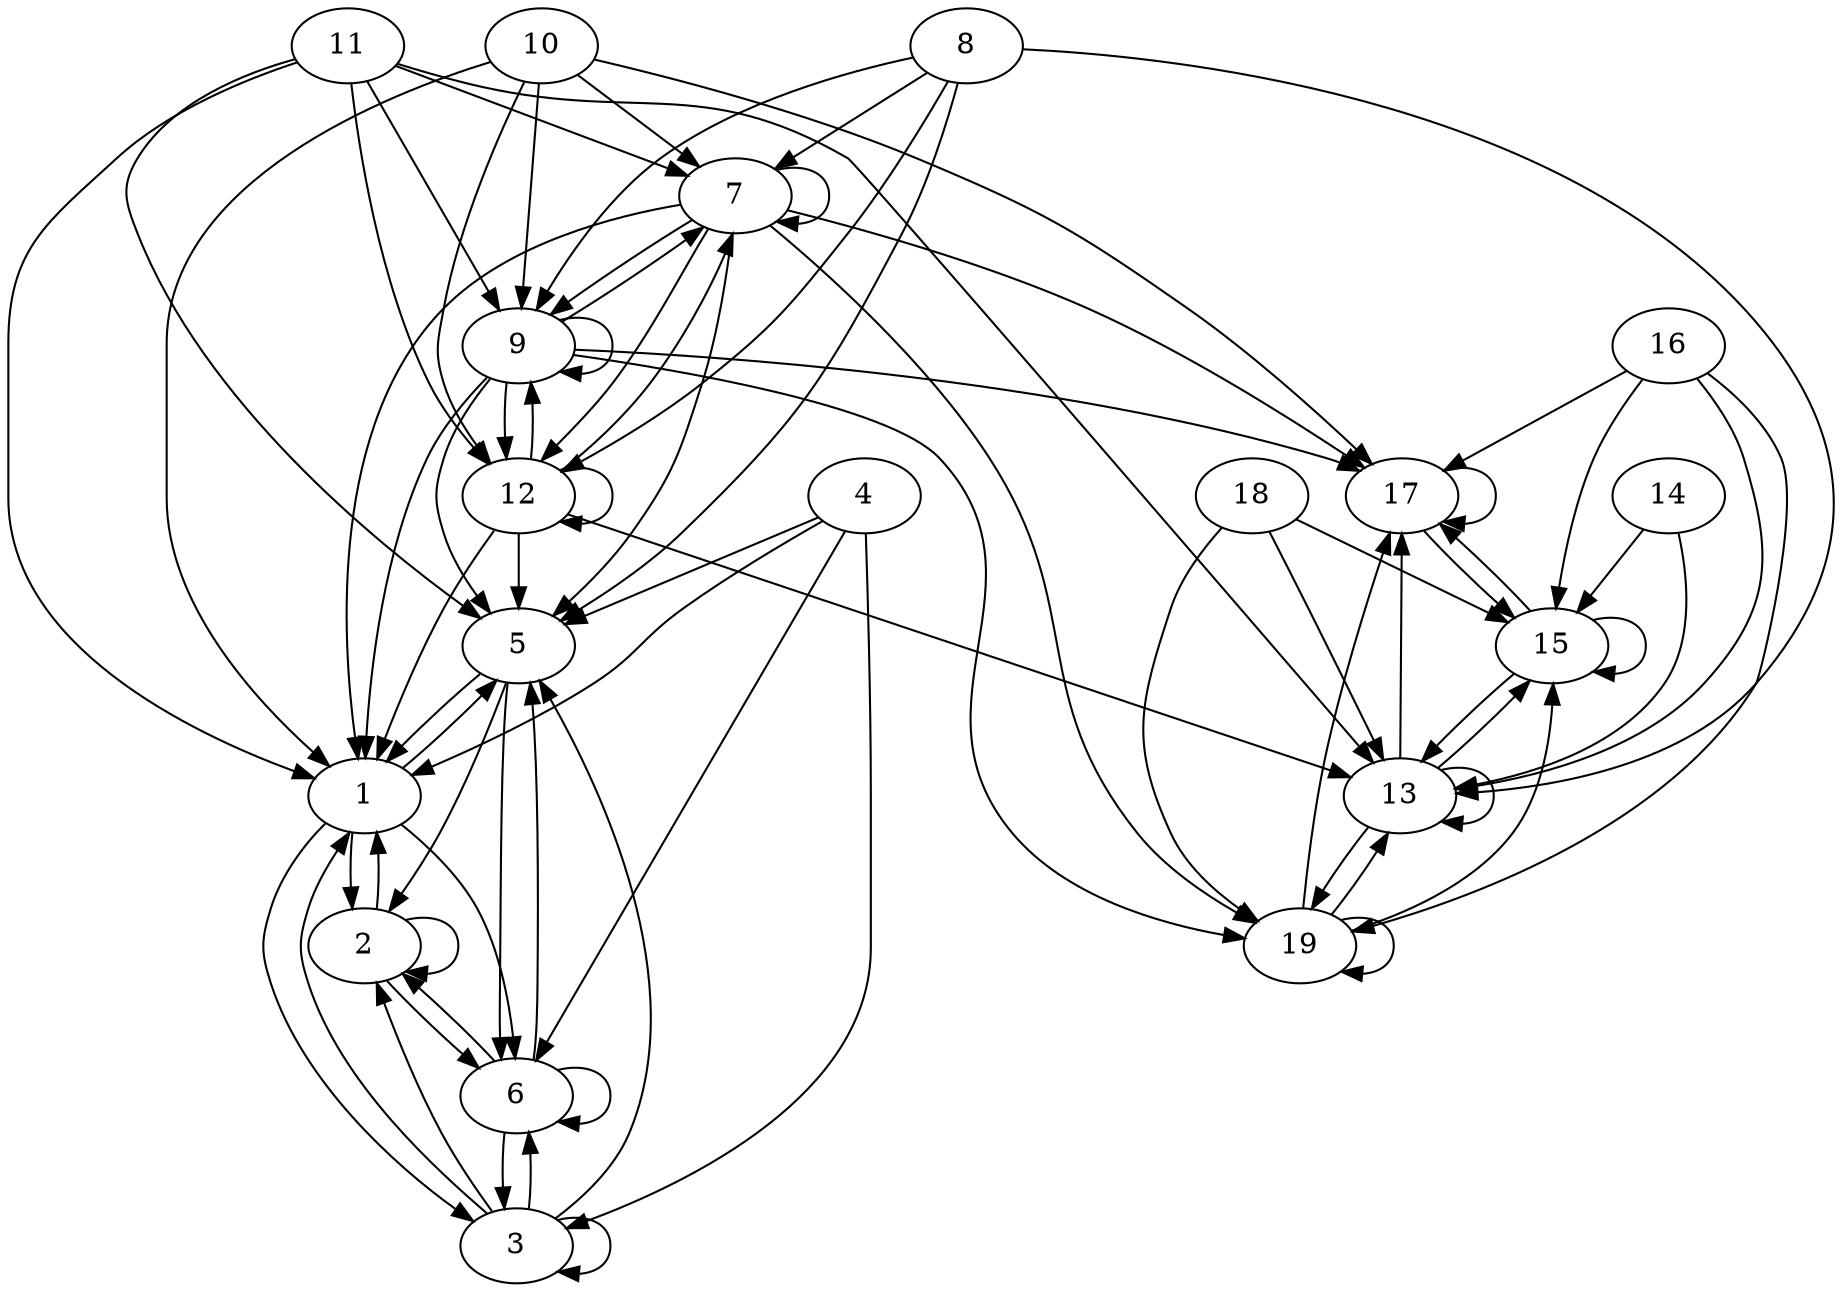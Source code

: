 strict digraph G {
    8 -> 7; 9 -> 7; 10 -> 7;
    10 -> 7; 11 -> 7; 12 -> 7;
    11 -> 7; 8 -> 7; 12 -> 7;
    7 -> 7; 9 -> 7; 11 -> 7;
    10 -> 9; 8 -> 9; 7 -> 9;
    12 -> 9; 9 -> 9; 9 -> 9;
    7 -> 9; 7 -> 9; 11 -> 9;
    12 -> 9; 10 -> 9; 8 -> 9;
    9 -> 12; 12 -> 12; 12 -> 12;
    8 -> 12; 7 -> 12; 7 -> 12;
    11 -> 12; 7 -> 12; 7 -> 12;
    10 -> 12; 8 -> 12; 10 -> 12;
    7 -> 1; 9 -> 1; 2 -> 1;
    3 -> 1; 12 -> 1; 5 -> 1;
    7 -> 1; 4 -> 1; 11 -> 1;
    10 -> 1; 5 -> 1; 7 -> 1;
    8 -> 5; 9 -> 5; 1 -> 5;
    6 -> 5; 8 -> 5; 3 -> 5;
    12 -> 5; 7 -> 5; 4 -> 5;
    4 -> 5; 11 -> 5; 7 -> 5;
    3 -> 3; 1 -> 3; 3 -> 3;
    4 -> 3; 3 -> 3; 3 -> 3;
    6 -> 3; 3 -> 3; 3 -> 3;
    3 -> 3; 3 -> 3; 3 -> 3;
    1 -> 6; 2 -> 6; 3 -> 6;
    4 -> 6; 5 -> 6; 3 -> 6;
    3 -> 6; 4 -> 6; 1 -> 6;
    6 -> 6; 3 -> 6; 4 -> 6;
    5 -> 2; 5 -> 2; 3 -> 2;
    2 -> 2; 3 -> 2; 1 -> 2;
    6 -> 2; 3 -> 2; 3 -> 2;
    3 -> 2; 2 -> 2; 3 -> 2;
    12 -> 13; 14 -> 13; 13 -> 13;
    18 -> 13; 13 -> 13; 8 -> 13;
    13 -> 13; 13 -> 13; 19 -> 13;
    16 -> 13; 11 -> 13; 15 -> 13;
    15 -> 15; 17 -> 15; 15 -> 15;
    17 -> 15; 14 -> 15; 15 -> 15;
    13 -> 15; 16 -> 15; 15 -> 15;
    14 -> 15; 19 -> 15; 18 -> 15;
    15 -> 17; 17 -> 17; 7 -> 17;
    17 -> 17; 9 -> 17; 10 -> 17;
    13 -> 17; 19 -> 17; 17 -> 17;
    17 -> 17; 17 -> 17; 16 -> 17;
    19 -> 19; 13 -> 19; 9 -> 19;
    18 -> 19; 19 -> 19; 7 -> 19;
    13 -> 19; 19 -> 19; 16 -> 19;
    16 -> 19; 18 -> 19; 19 -> 19;
}
